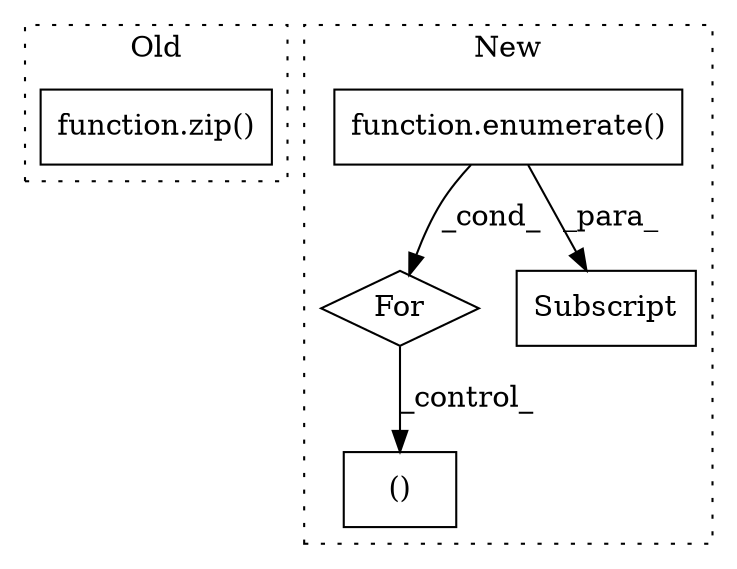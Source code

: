 digraph G {
subgraph cluster0 {
1 [label="function.zip()" a="75" s="967,1055" l="17,10" shape="box"];
label = "Old";
style="dotted";
}
subgraph cluster1 {
2 [label="function.enumerate()" a="75" s="1354,1381" l="10,1" shape="box"];
3 [label="For" a="107" s="1322,1382" l="4,14" shape="diamond"];
4 [label="Subscript" a="63" s="1460,0" l="35,0" shape="box"];
5 [label="()" a="54" s="1408" l="11" shape="box"];
label = "New";
style="dotted";
}
2 -> 4 [label="_para_"];
2 -> 3 [label="_cond_"];
3 -> 5 [label="_control_"];
}